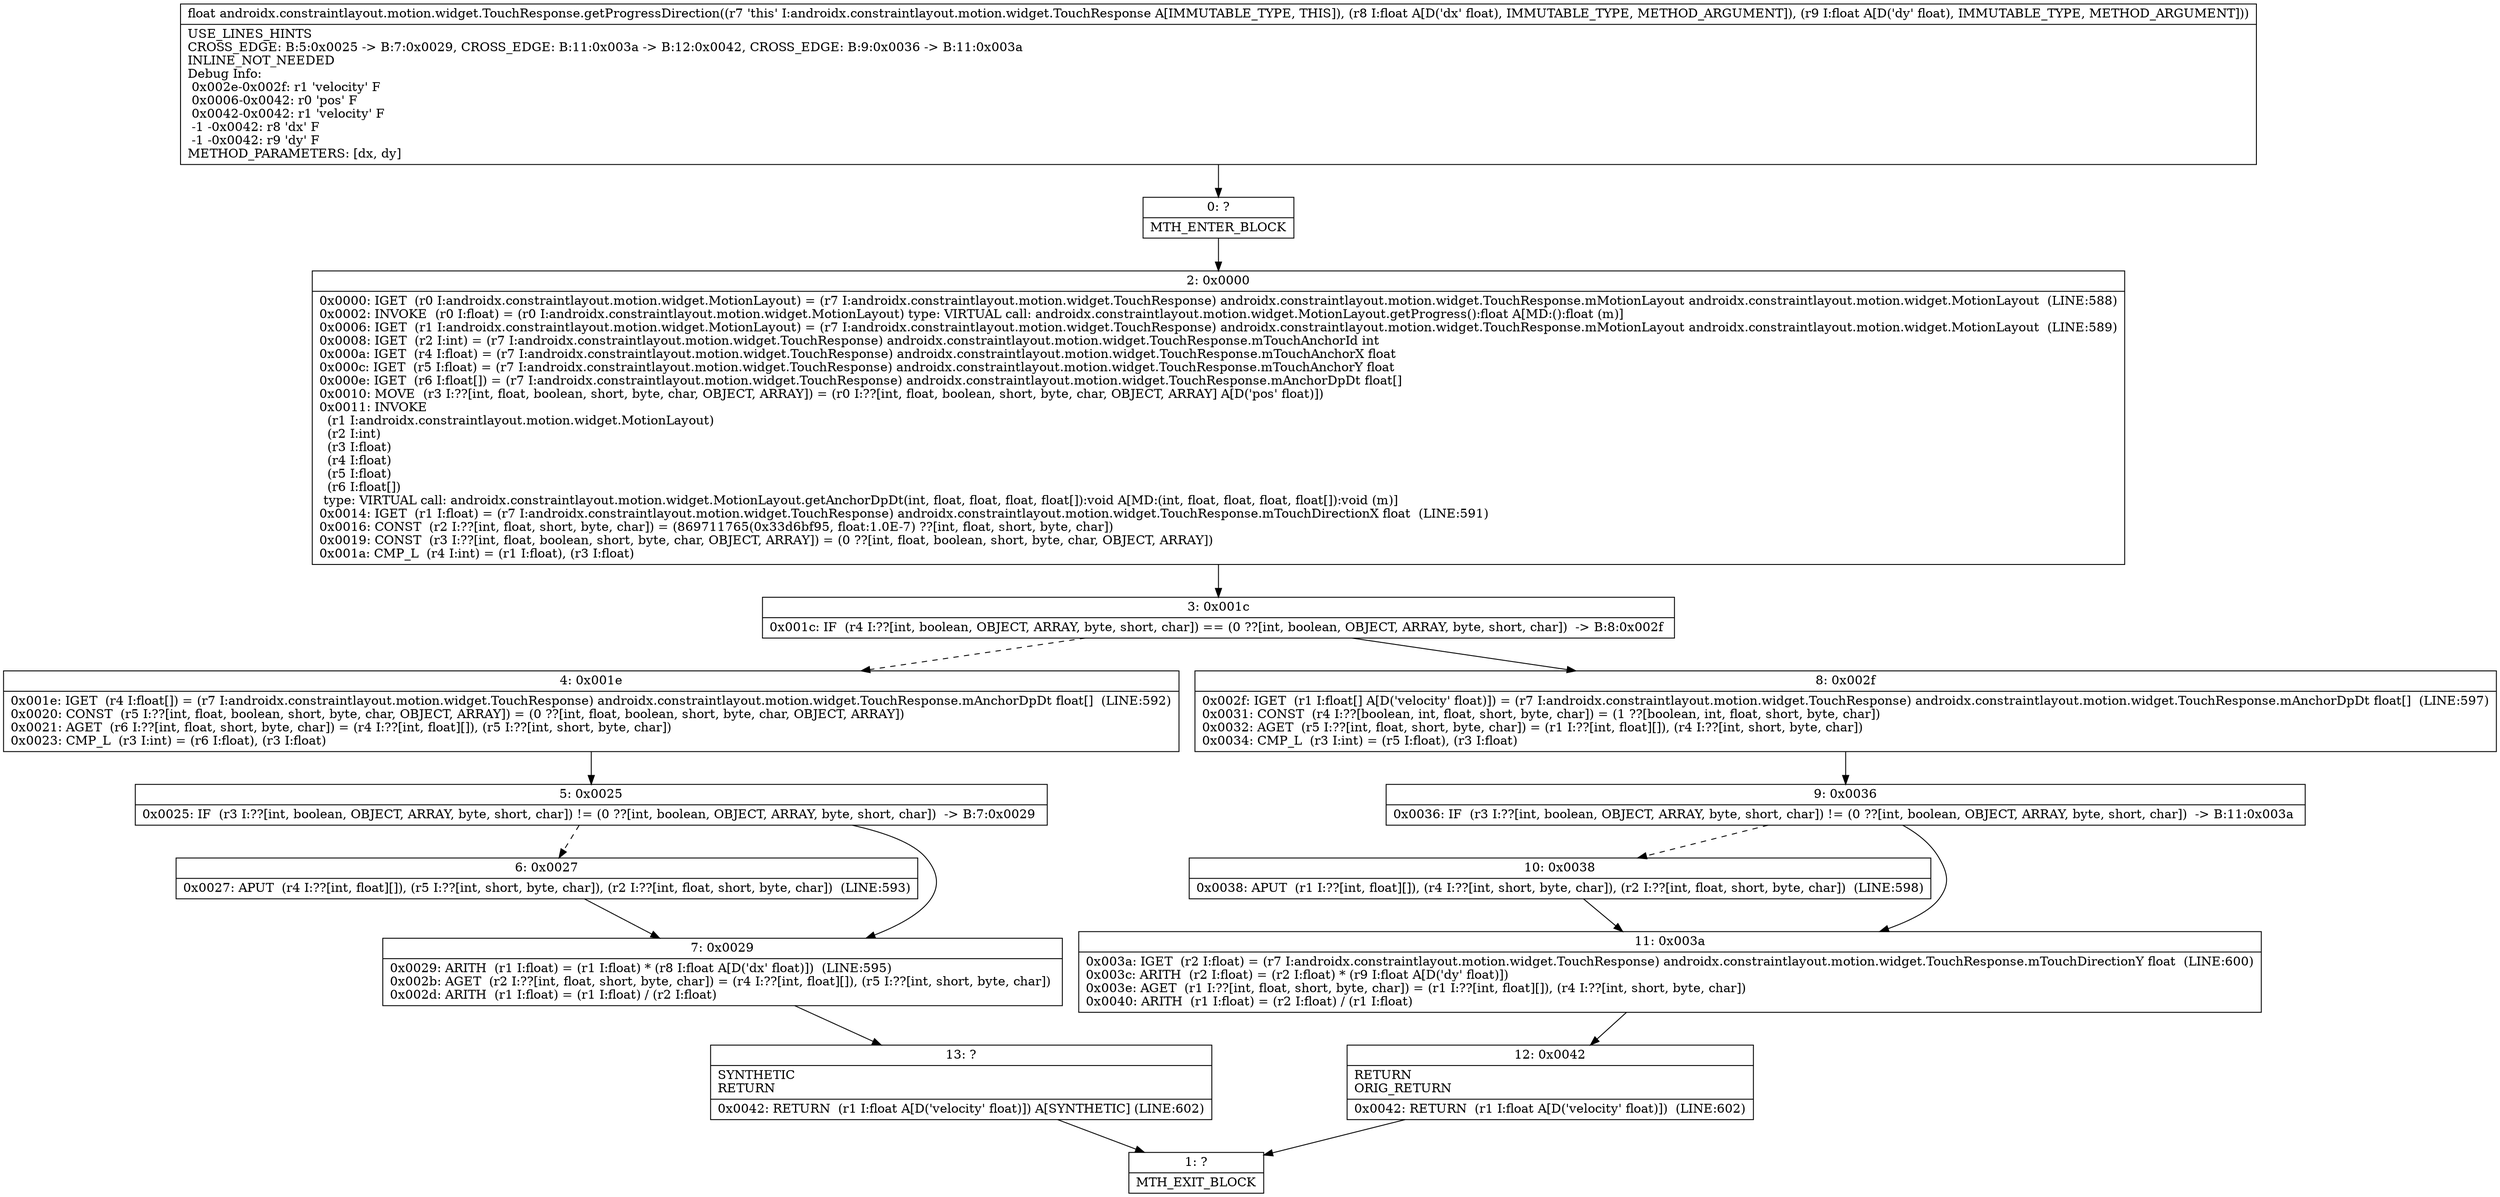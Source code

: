 digraph "CFG forandroidx.constraintlayout.motion.widget.TouchResponse.getProgressDirection(FF)F" {
Node_0 [shape=record,label="{0\:\ ?|MTH_ENTER_BLOCK\l}"];
Node_2 [shape=record,label="{2\:\ 0x0000|0x0000: IGET  (r0 I:androidx.constraintlayout.motion.widget.MotionLayout) = (r7 I:androidx.constraintlayout.motion.widget.TouchResponse) androidx.constraintlayout.motion.widget.TouchResponse.mMotionLayout androidx.constraintlayout.motion.widget.MotionLayout  (LINE:588)\l0x0002: INVOKE  (r0 I:float) = (r0 I:androidx.constraintlayout.motion.widget.MotionLayout) type: VIRTUAL call: androidx.constraintlayout.motion.widget.MotionLayout.getProgress():float A[MD:():float (m)]\l0x0006: IGET  (r1 I:androidx.constraintlayout.motion.widget.MotionLayout) = (r7 I:androidx.constraintlayout.motion.widget.TouchResponse) androidx.constraintlayout.motion.widget.TouchResponse.mMotionLayout androidx.constraintlayout.motion.widget.MotionLayout  (LINE:589)\l0x0008: IGET  (r2 I:int) = (r7 I:androidx.constraintlayout.motion.widget.TouchResponse) androidx.constraintlayout.motion.widget.TouchResponse.mTouchAnchorId int \l0x000a: IGET  (r4 I:float) = (r7 I:androidx.constraintlayout.motion.widget.TouchResponse) androidx.constraintlayout.motion.widget.TouchResponse.mTouchAnchorX float \l0x000c: IGET  (r5 I:float) = (r7 I:androidx.constraintlayout.motion.widget.TouchResponse) androidx.constraintlayout.motion.widget.TouchResponse.mTouchAnchorY float \l0x000e: IGET  (r6 I:float[]) = (r7 I:androidx.constraintlayout.motion.widget.TouchResponse) androidx.constraintlayout.motion.widget.TouchResponse.mAnchorDpDt float[] \l0x0010: MOVE  (r3 I:??[int, float, boolean, short, byte, char, OBJECT, ARRAY]) = (r0 I:??[int, float, boolean, short, byte, char, OBJECT, ARRAY] A[D('pos' float)]) \l0x0011: INVOKE  \l  (r1 I:androidx.constraintlayout.motion.widget.MotionLayout)\l  (r2 I:int)\l  (r3 I:float)\l  (r4 I:float)\l  (r5 I:float)\l  (r6 I:float[])\l type: VIRTUAL call: androidx.constraintlayout.motion.widget.MotionLayout.getAnchorDpDt(int, float, float, float, float[]):void A[MD:(int, float, float, float, float[]):void (m)]\l0x0014: IGET  (r1 I:float) = (r7 I:androidx.constraintlayout.motion.widget.TouchResponse) androidx.constraintlayout.motion.widget.TouchResponse.mTouchDirectionX float  (LINE:591)\l0x0016: CONST  (r2 I:??[int, float, short, byte, char]) = (869711765(0x33d6bf95, float:1.0E\-7) ??[int, float, short, byte, char]) \l0x0019: CONST  (r3 I:??[int, float, boolean, short, byte, char, OBJECT, ARRAY]) = (0 ??[int, float, boolean, short, byte, char, OBJECT, ARRAY]) \l0x001a: CMP_L  (r4 I:int) = (r1 I:float), (r3 I:float) \l}"];
Node_3 [shape=record,label="{3\:\ 0x001c|0x001c: IF  (r4 I:??[int, boolean, OBJECT, ARRAY, byte, short, char]) == (0 ??[int, boolean, OBJECT, ARRAY, byte, short, char])  \-\> B:8:0x002f \l}"];
Node_4 [shape=record,label="{4\:\ 0x001e|0x001e: IGET  (r4 I:float[]) = (r7 I:androidx.constraintlayout.motion.widget.TouchResponse) androidx.constraintlayout.motion.widget.TouchResponse.mAnchorDpDt float[]  (LINE:592)\l0x0020: CONST  (r5 I:??[int, float, boolean, short, byte, char, OBJECT, ARRAY]) = (0 ??[int, float, boolean, short, byte, char, OBJECT, ARRAY]) \l0x0021: AGET  (r6 I:??[int, float, short, byte, char]) = (r4 I:??[int, float][]), (r5 I:??[int, short, byte, char]) \l0x0023: CMP_L  (r3 I:int) = (r6 I:float), (r3 I:float) \l}"];
Node_5 [shape=record,label="{5\:\ 0x0025|0x0025: IF  (r3 I:??[int, boolean, OBJECT, ARRAY, byte, short, char]) != (0 ??[int, boolean, OBJECT, ARRAY, byte, short, char])  \-\> B:7:0x0029 \l}"];
Node_6 [shape=record,label="{6\:\ 0x0027|0x0027: APUT  (r4 I:??[int, float][]), (r5 I:??[int, short, byte, char]), (r2 I:??[int, float, short, byte, char])  (LINE:593)\l}"];
Node_7 [shape=record,label="{7\:\ 0x0029|0x0029: ARITH  (r1 I:float) = (r1 I:float) * (r8 I:float A[D('dx' float)])  (LINE:595)\l0x002b: AGET  (r2 I:??[int, float, short, byte, char]) = (r4 I:??[int, float][]), (r5 I:??[int, short, byte, char]) \l0x002d: ARITH  (r1 I:float) = (r1 I:float) \/ (r2 I:float) \l}"];
Node_13 [shape=record,label="{13\:\ ?|SYNTHETIC\lRETURN\l|0x0042: RETURN  (r1 I:float A[D('velocity' float)]) A[SYNTHETIC] (LINE:602)\l}"];
Node_1 [shape=record,label="{1\:\ ?|MTH_EXIT_BLOCK\l}"];
Node_8 [shape=record,label="{8\:\ 0x002f|0x002f: IGET  (r1 I:float[] A[D('velocity' float)]) = (r7 I:androidx.constraintlayout.motion.widget.TouchResponse) androidx.constraintlayout.motion.widget.TouchResponse.mAnchorDpDt float[]  (LINE:597)\l0x0031: CONST  (r4 I:??[boolean, int, float, short, byte, char]) = (1 ??[boolean, int, float, short, byte, char]) \l0x0032: AGET  (r5 I:??[int, float, short, byte, char]) = (r1 I:??[int, float][]), (r4 I:??[int, short, byte, char]) \l0x0034: CMP_L  (r3 I:int) = (r5 I:float), (r3 I:float) \l}"];
Node_9 [shape=record,label="{9\:\ 0x0036|0x0036: IF  (r3 I:??[int, boolean, OBJECT, ARRAY, byte, short, char]) != (0 ??[int, boolean, OBJECT, ARRAY, byte, short, char])  \-\> B:11:0x003a \l}"];
Node_10 [shape=record,label="{10\:\ 0x0038|0x0038: APUT  (r1 I:??[int, float][]), (r4 I:??[int, short, byte, char]), (r2 I:??[int, float, short, byte, char])  (LINE:598)\l}"];
Node_11 [shape=record,label="{11\:\ 0x003a|0x003a: IGET  (r2 I:float) = (r7 I:androidx.constraintlayout.motion.widget.TouchResponse) androidx.constraintlayout.motion.widget.TouchResponse.mTouchDirectionY float  (LINE:600)\l0x003c: ARITH  (r2 I:float) = (r2 I:float) * (r9 I:float A[D('dy' float)]) \l0x003e: AGET  (r1 I:??[int, float, short, byte, char]) = (r1 I:??[int, float][]), (r4 I:??[int, short, byte, char]) \l0x0040: ARITH  (r1 I:float) = (r2 I:float) \/ (r1 I:float) \l}"];
Node_12 [shape=record,label="{12\:\ 0x0042|RETURN\lORIG_RETURN\l|0x0042: RETURN  (r1 I:float A[D('velocity' float)])  (LINE:602)\l}"];
MethodNode[shape=record,label="{float androidx.constraintlayout.motion.widget.TouchResponse.getProgressDirection((r7 'this' I:androidx.constraintlayout.motion.widget.TouchResponse A[IMMUTABLE_TYPE, THIS]), (r8 I:float A[D('dx' float), IMMUTABLE_TYPE, METHOD_ARGUMENT]), (r9 I:float A[D('dy' float), IMMUTABLE_TYPE, METHOD_ARGUMENT]))  | USE_LINES_HINTS\lCROSS_EDGE: B:5:0x0025 \-\> B:7:0x0029, CROSS_EDGE: B:11:0x003a \-\> B:12:0x0042, CROSS_EDGE: B:9:0x0036 \-\> B:11:0x003a\lINLINE_NOT_NEEDED\lDebug Info:\l  0x002e\-0x002f: r1 'velocity' F\l  0x0006\-0x0042: r0 'pos' F\l  0x0042\-0x0042: r1 'velocity' F\l  \-1 \-0x0042: r8 'dx' F\l  \-1 \-0x0042: r9 'dy' F\lMETHOD_PARAMETERS: [dx, dy]\l}"];
MethodNode -> Node_0;Node_0 -> Node_2;
Node_2 -> Node_3;
Node_3 -> Node_4[style=dashed];
Node_3 -> Node_8;
Node_4 -> Node_5;
Node_5 -> Node_6[style=dashed];
Node_5 -> Node_7;
Node_6 -> Node_7;
Node_7 -> Node_13;
Node_13 -> Node_1;
Node_8 -> Node_9;
Node_9 -> Node_10[style=dashed];
Node_9 -> Node_11;
Node_10 -> Node_11;
Node_11 -> Node_12;
Node_12 -> Node_1;
}


